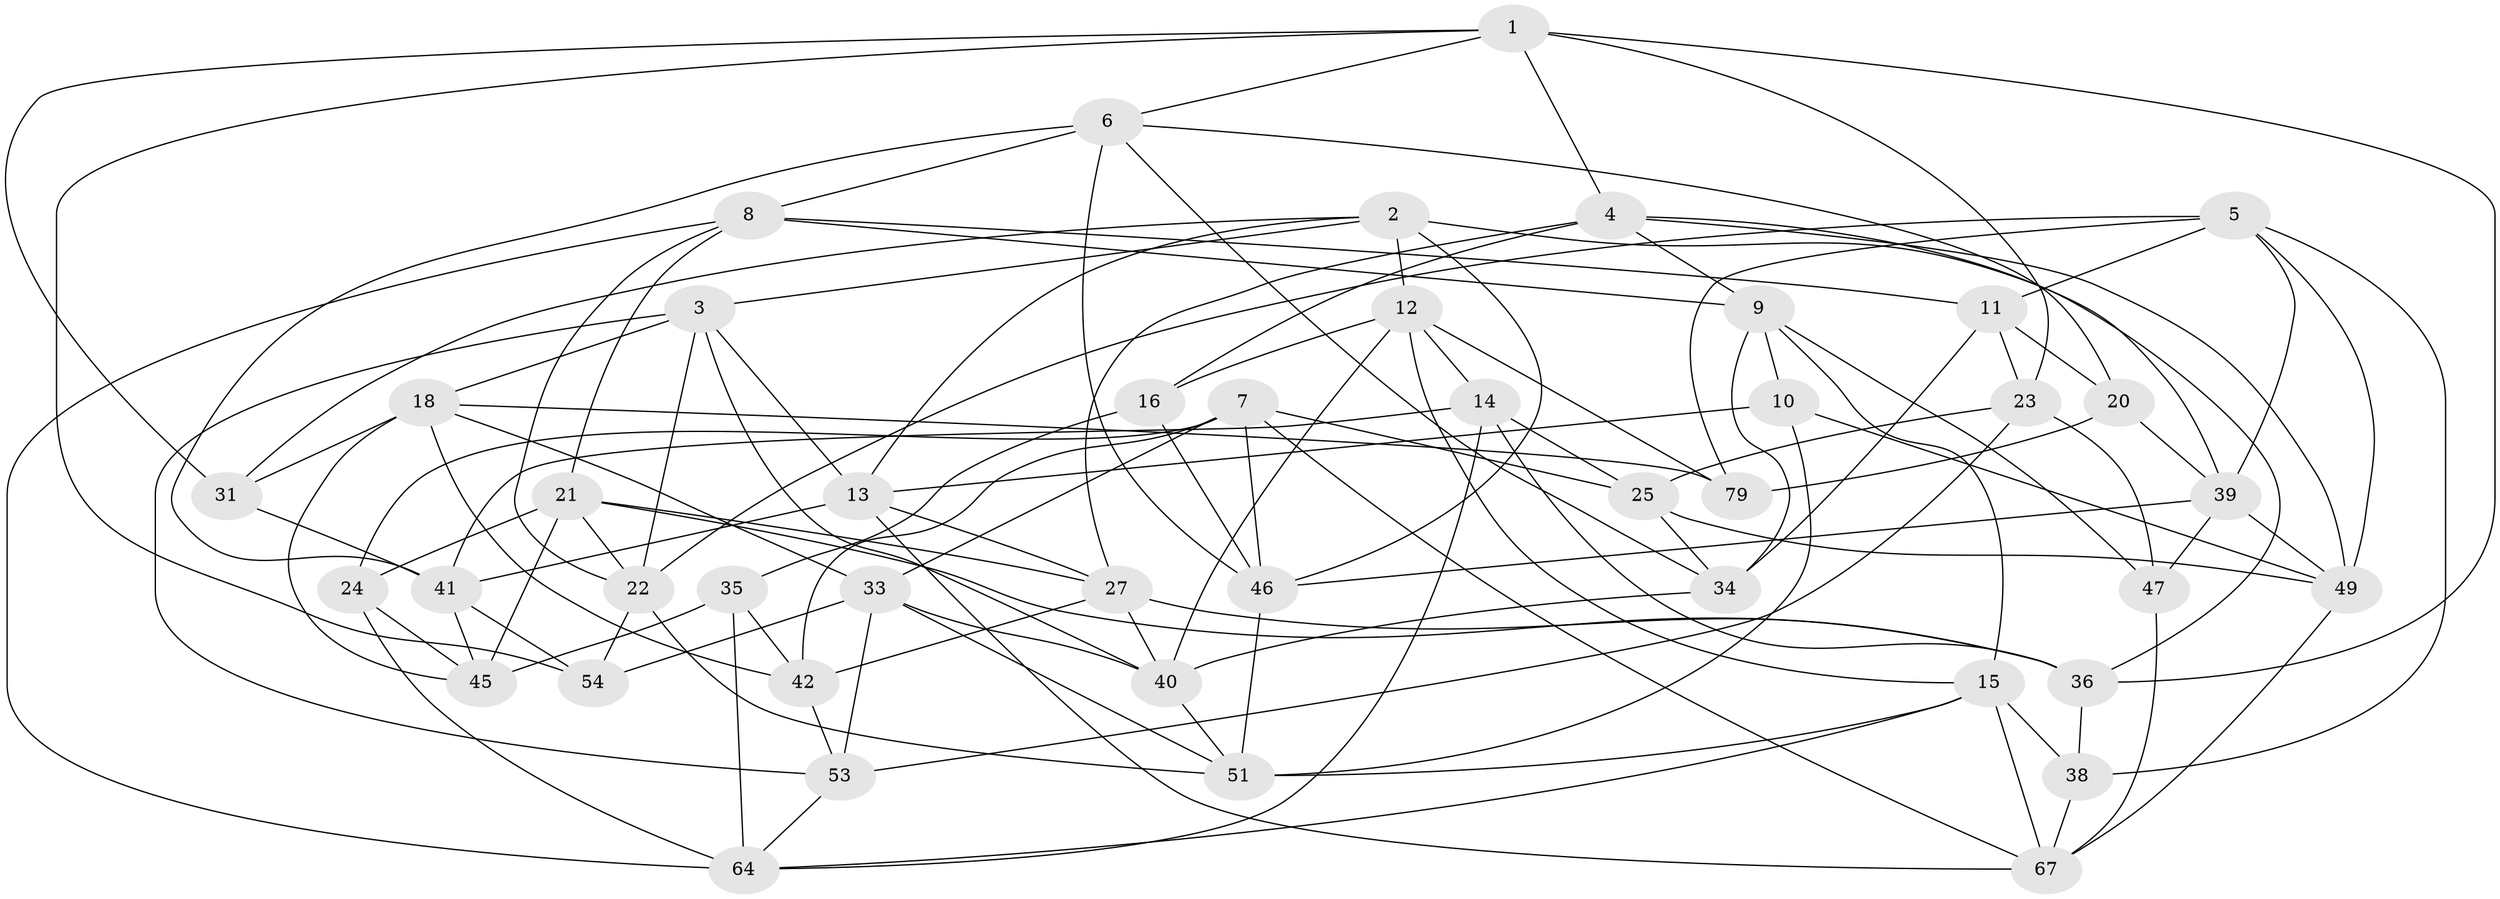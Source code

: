 // Generated by graph-tools (version 1.1) at 2025/24/03/03/25 07:24:27]
// undirected, 44 vertices, 118 edges
graph export_dot {
graph [start="1"]
  node [color=gray90,style=filled];
  1 [super="+60"];
  2 [super="+75"];
  3 [super="+17"];
  4 [super="+44"];
  5 [super="+37"];
  6 [super="+32"];
  7 [super="+68"];
  8 [super="+26"];
  9 [super="+57"];
  10;
  11 [super="+48"];
  12 [super="+55"];
  13 [super="+52"];
  14 [super="+19"];
  15 [super="+29"];
  16;
  18 [super="+73"];
  20;
  21 [super="+50"];
  22 [super="+76"];
  23 [super="+71"];
  24;
  25 [super="+28"];
  27 [super="+30"];
  31;
  33 [super="+72"];
  34 [super="+63"];
  35 [super="+74"];
  36 [super="+65"];
  38;
  39 [super="+43"];
  40 [super="+78"];
  41 [super="+69"];
  42 [super="+59"];
  45 [super="+70"];
  46 [super="+58"];
  47;
  49 [super="+62"];
  51 [super="+56"];
  53 [super="+61"];
  54;
  64 [super="+66"];
  67 [super="+77"];
  79;
  1 -- 6;
  1 -- 54;
  1 -- 36;
  1 -- 4;
  1 -- 31;
  1 -- 23;
  2 -- 46;
  2 -- 3;
  2 -- 13;
  2 -- 31;
  2 -- 36;
  2 -- 12;
  3 -- 13;
  3 -- 53;
  3 -- 22;
  3 -- 18;
  3 -- 40;
  4 -- 16;
  4 -- 39;
  4 -- 49;
  4 -- 27;
  4 -- 9;
  5 -- 49;
  5 -- 11;
  5 -- 38;
  5 -- 79;
  5 -- 22;
  5 -- 39;
  6 -- 41;
  6 -- 34;
  6 -- 8;
  6 -- 46;
  6 -- 20;
  7 -- 67;
  7 -- 46;
  7 -- 24;
  7 -- 25;
  7 -- 33;
  7 -- 42;
  8 -- 9;
  8 -- 64;
  8 -- 11;
  8 -- 21;
  8 -- 22;
  9 -- 47;
  9 -- 10;
  9 -- 34;
  9 -- 15;
  10 -- 51;
  10 -- 13;
  10 -- 49;
  11 -- 20;
  11 -- 34 [weight=2];
  11 -- 23;
  12 -- 40;
  12 -- 14;
  12 -- 79;
  12 -- 16;
  12 -- 15;
  13 -- 41;
  13 -- 67;
  13 -- 27;
  14 -- 36;
  14 -- 25 [weight=2];
  14 -- 64;
  14 -- 41;
  15 -- 64;
  15 -- 38;
  15 -- 51;
  15 -- 67;
  16 -- 35;
  16 -- 46;
  18 -- 42;
  18 -- 31;
  18 -- 33;
  18 -- 45;
  18 -- 79;
  20 -- 79;
  20 -- 39;
  21 -- 22;
  21 -- 24;
  21 -- 27;
  21 -- 36;
  21 -- 45;
  22 -- 51;
  22 -- 54;
  23 -- 25;
  23 -- 53 [weight=2];
  23 -- 47;
  24 -- 45;
  24 -- 64;
  25 -- 49;
  25 -- 34;
  27 -- 40;
  27 -- 42;
  27 -- 36;
  31 -- 41;
  33 -- 54;
  33 -- 51;
  33 -- 40;
  33 -- 53;
  34 -- 40;
  35 -- 42 [weight=2];
  35 -- 45 [weight=2];
  35 -- 64;
  36 -- 38;
  38 -- 67;
  39 -- 49;
  39 -- 47;
  39 -- 46;
  40 -- 51;
  41 -- 54;
  41 -- 45;
  42 -- 53;
  46 -- 51;
  47 -- 67;
  49 -- 67;
  53 -- 64;
}
